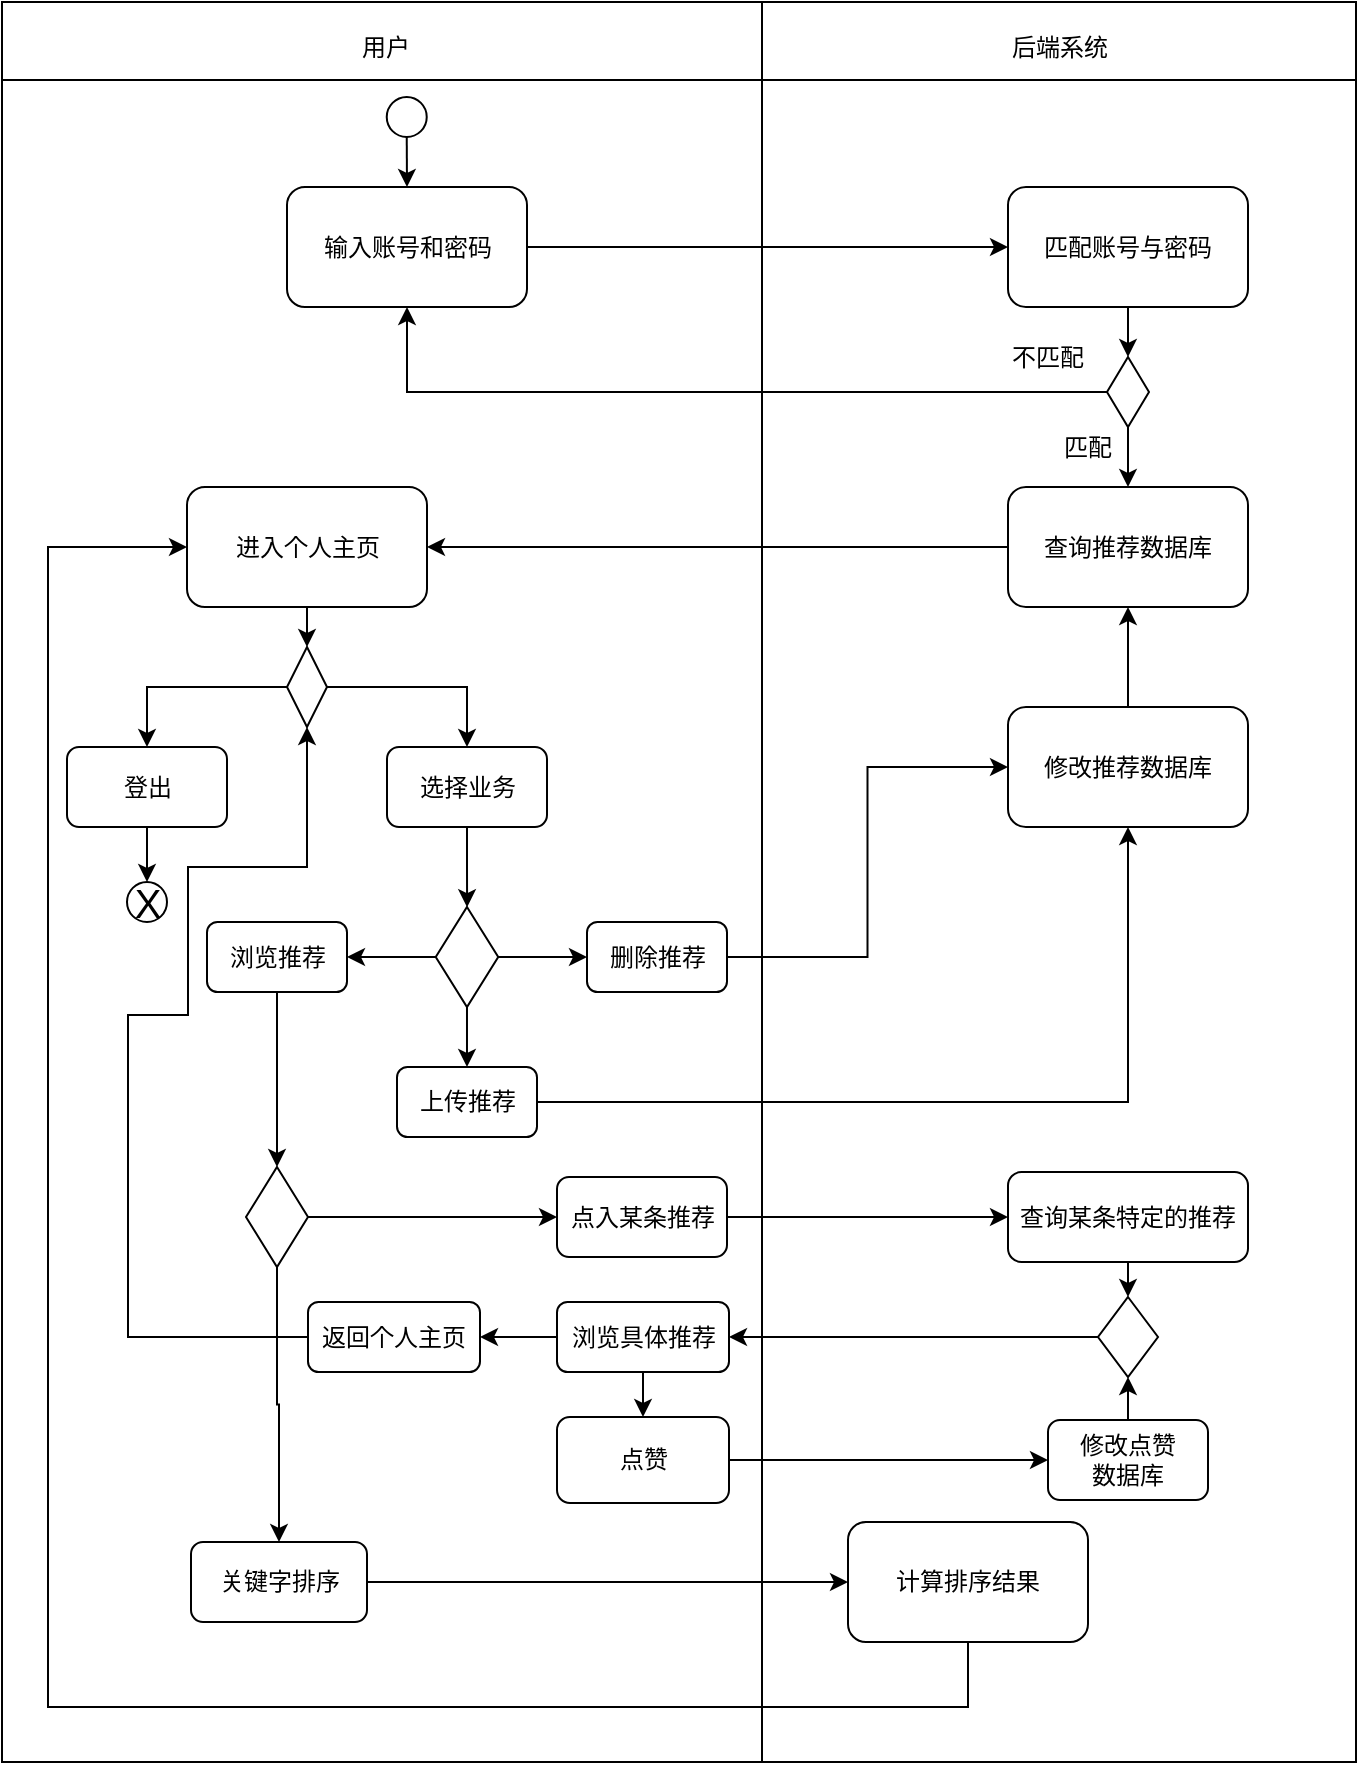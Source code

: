 <mxfile version="12.2.4" pages="1"><diagram id="JRes2WZ5ISCppnvXgMgh" name="第 1 页"><mxGraphModel dx="857" dy="620" grid="1" gridSize="10" guides="1" tooltips="1" connect="1" arrows="1" fold="1" page="1" pageScale="1" pageWidth="827" pageHeight="1169" math="0" shadow="0"><root><mxCell id="0"/><mxCell id="1" parent="0"/><mxCell id="3" value="" style="shape=internalStorage;whiteSpace=wrap;html=1;backgroundOutline=1;dx=380;dy=39;" parent="1" vertex="1"><mxGeometry x="30" y="30" width="677" height="880" as="geometry"/></mxCell><mxCell id="4" value="用户" style="text;html=1;strokeColor=none;fillColor=none;align=center;verticalAlign=middle;whiteSpace=wrap;rounded=0;" parent="1" vertex="1"><mxGeometry x="202.37" y="42.5" width="40" height="20" as="geometry"/></mxCell><mxCell id="5" value="后端系统" style="text;html=1;strokeColor=none;fillColor=none;align=center;verticalAlign=middle;whiteSpace=wrap;rounded=0;" parent="1" vertex="1"><mxGeometry x="513.5" y="42.5" width="90" height="20" as="geometry"/></mxCell><mxCell id="62" style="edgeStyle=orthogonalEdgeStyle;rounded=0;orthogonalLoop=1;jettySize=auto;html=1;exitX=0.5;exitY=1;exitDx=0;exitDy=0;entryX=0.5;entryY=0;entryDx=0;entryDy=0;" parent="1" source="6" target="60" edge="1"><mxGeometry relative="1" as="geometry"/></mxCell><mxCell id="6" value="" style="ellipse;whiteSpace=wrap;html=1;aspect=fixed;fillColor=none;" parent="1" vertex="1"><mxGeometry x="222.37" y="77.5" width="20" height="20" as="geometry"/></mxCell><mxCell id="8" value="匹配账号与密码" style="rounded=1;whiteSpace=wrap;html=1;" parent="1" vertex="1"><mxGeometry x="533" y="122.5" width="120" height="60" as="geometry"/></mxCell><mxCell id="57" style="edgeStyle=orthogonalEdgeStyle;rounded=0;orthogonalLoop=1;jettySize=auto;html=1;exitX=0.5;exitY=1;exitDx=0;exitDy=0;entryX=0.5;entryY=0;entryDx=0;entryDy=0;" parent="1" source="11" target="31" edge="1"><mxGeometry relative="1" as="geometry"/></mxCell><mxCell id="63" style="edgeStyle=orthogonalEdgeStyle;rounded=0;orthogonalLoop=1;jettySize=auto;html=1;exitX=0;exitY=0.5;exitDx=0;exitDy=0;" parent="1" source="11" target="60" edge="1"><mxGeometry relative="1" as="geometry"/></mxCell><mxCell id="11" value="" style="rhombus;whiteSpace=wrap;html=1;" parent="1" vertex="1"><mxGeometry x="582.5" y="207.5" width="21" height="35" as="geometry"/></mxCell><mxCell id="12" value="" style="endArrow=classic;html=1;exitX=0.5;exitY=1;exitDx=0;exitDy=0;entryX=0.5;entryY=0;entryDx=0;entryDy=0;" parent="1" source="8" target="11" edge="1"><mxGeometry width="50" height="50" relative="1" as="geometry"><mxPoint x="423" y="292.5" as="sourcePoint"/><mxPoint x="473" y="242.5" as="targetPoint"/></mxGeometry></mxCell><mxCell id="14" value="不匹配" style="text;html=1;strokeColor=none;fillColor=none;align=center;verticalAlign=middle;whiteSpace=wrap;rounded=0;" parent="1" vertex="1"><mxGeometry x="533" y="197.5" width="40" height="20" as="geometry"/></mxCell><mxCell id="48" style="edgeStyle=orthogonalEdgeStyle;rounded=0;orthogonalLoop=1;jettySize=auto;html=1;exitX=0.5;exitY=1;exitDx=0;exitDy=0;entryX=0.5;entryY=0;entryDx=0;entryDy=0;" parent="1" source="15" target="47" edge="1"><mxGeometry relative="1" as="geometry"/></mxCell><mxCell id="15" value="进入个人主页" style="rounded=1;whiteSpace=wrap;html=1;" parent="1" vertex="1"><mxGeometry x="122.5" y="272.5" width="120" height="60" as="geometry"/></mxCell><mxCell id="18" value="匹配" style="text;html=1;strokeColor=none;fillColor=none;align=center;verticalAlign=middle;whiteSpace=wrap;rounded=0;" parent="1" vertex="1"><mxGeometry x="553" y="242.5" width="40" height="20" as="geometry"/></mxCell><mxCell id="27" style="edgeStyle=orthogonalEdgeStyle;rounded=0;orthogonalLoop=1;jettySize=auto;html=1;exitX=1;exitY=0.5;exitDx=0;exitDy=0;entryX=0;entryY=0.5;entryDx=0;entryDy=0;" parent="1" source="19" target="24" edge="1"><mxGeometry relative="1" as="geometry"/></mxCell><mxCell id="28" style="edgeStyle=orthogonalEdgeStyle;rounded=0;orthogonalLoop=1;jettySize=auto;html=1;exitX=0.5;exitY=1;exitDx=0;exitDy=0;entryX=0.5;entryY=0;entryDx=0;entryDy=0;" parent="1" source="19" target="26" edge="1"><mxGeometry relative="1" as="geometry"/></mxCell><mxCell id="29" style="edgeStyle=orthogonalEdgeStyle;rounded=0;orthogonalLoop=1;jettySize=auto;html=1;exitX=0;exitY=0.5;exitDx=0;exitDy=0;entryX=1;entryY=0.5;entryDx=0;entryDy=0;" parent="1" source="19" target="23" edge="1"><mxGeometry relative="1" as="geometry"/></mxCell><mxCell id="19" value="" style="rhombus;whiteSpace=wrap;html=1;" parent="1" vertex="1"><mxGeometry x="246.87" y="482.5" width="31.25" height="50" as="geometry"/></mxCell><mxCell id="22" style="edgeStyle=orthogonalEdgeStyle;rounded=0;orthogonalLoop=1;jettySize=auto;html=1;exitX=0.5;exitY=1;exitDx=0;exitDy=0;" parent="1" source="20" target="19" edge="1"><mxGeometry relative="1" as="geometry"/></mxCell><mxCell id="20" value="选择业务" style="rounded=1;whiteSpace=wrap;html=1;" parent="1" vertex="1"><mxGeometry x="222.5" y="402.5" width="80" height="40" as="geometry"/></mxCell><mxCell id="71" style="edgeStyle=orthogonalEdgeStyle;rounded=0;orthogonalLoop=1;jettySize=auto;html=1;exitX=0.5;exitY=1;exitDx=0;exitDy=0;entryX=0.5;entryY=0;entryDx=0;entryDy=0;" parent="1" source="23" target="70" edge="1"><mxGeometry relative="1" as="geometry"/></mxCell><mxCell id="23" value="浏览推荐" style="rounded=1;whiteSpace=wrap;html=1;" parent="1" vertex="1"><mxGeometry x="132.5" y="490" width="70" height="35" as="geometry"/></mxCell><mxCell id="64" style="edgeStyle=orthogonalEdgeStyle;rounded=0;orthogonalLoop=1;jettySize=auto;html=1;exitX=1;exitY=0.5;exitDx=0;exitDy=0;entryX=0;entryY=0.5;entryDx=0;entryDy=0;" parent="1" source="24" target="30" edge="1"><mxGeometry relative="1" as="geometry"/></mxCell><mxCell id="24" value="删除推荐" style="rounded=1;whiteSpace=wrap;html=1;" parent="1" vertex="1"><mxGeometry x="322.5" y="490" width="70" height="35" as="geometry"/></mxCell><mxCell id="65" style="edgeStyle=orthogonalEdgeStyle;rounded=0;orthogonalLoop=1;jettySize=auto;html=1;exitX=1;exitY=0.5;exitDx=0;exitDy=0;" parent="1" source="26" target="30" edge="1"><mxGeometry relative="1" as="geometry"/></mxCell><mxCell id="26" value="上传推荐" style="rounded=1;whiteSpace=wrap;html=1;" parent="1" vertex="1"><mxGeometry x="227.5" y="562.5" width="70" height="35" as="geometry"/></mxCell><mxCell id="66" style="edgeStyle=orthogonalEdgeStyle;rounded=0;orthogonalLoop=1;jettySize=auto;html=1;exitX=0.5;exitY=0;exitDx=0;exitDy=0;" parent="1" source="30" target="31" edge="1"><mxGeometry relative="1" as="geometry"/></mxCell><mxCell id="30" value="修改推荐数据库" style="rounded=1;whiteSpace=wrap;html=1;" parent="1" vertex="1"><mxGeometry x="533" y="382.5" width="120" height="60" as="geometry"/></mxCell><mxCell id="59" style="edgeStyle=orthogonalEdgeStyle;rounded=0;orthogonalLoop=1;jettySize=auto;html=1;exitX=0;exitY=0.5;exitDx=0;exitDy=0;entryX=1;entryY=0.5;entryDx=0;entryDy=0;" parent="1" source="31" target="15" edge="1"><mxGeometry relative="1" as="geometry"/></mxCell><mxCell id="31" value="查询推荐数据库" style="rounded=1;whiteSpace=wrap;html=1;" parent="1" vertex="1"><mxGeometry x="533" y="272.5" width="120" height="60" as="geometry"/></mxCell><mxCell id="55" style="edgeStyle=orthogonalEdgeStyle;rounded=0;orthogonalLoop=1;jettySize=auto;html=1;exitX=0.5;exitY=1;exitDx=0;exitDy=0;entryX=0.5;entryY=0;entryDx=0;entryDy=0;" parent="1" source="46" target="52" edge="1"><mxGeometry relative="1" as="geometry"/></mxCell><mxCell id="46" value="登出" style="rounded=1;whiteSpace=wrap;html=1;" parent="1" vertex="1"><mxGeometry x="62.5" y="402.5" width="80" height="40" as="geometry"/></mxCell><mxCell id="49" style="edgeStyle=orthogonalEdgeStyle;rounded=0;orthogonalLoop=1;jettySize=auto;html=1;exitX=1;exitY=0.5;exitDx=0;exitDy=0;entryX=0.5;entryY=0;entryDx=0;entryDy=0;" parent="1" source="47" target="20" edge="1"><mxGeometry relative="1" as="geometry"><Array as="points"><mxPoint x="263" y="372.5"/></Array></mxGeometry></mxCell><mxCell id="50" style="edgeStyle=orthogonalEdgeStyle;rounded=0;orthogonalLoop=1;jettySize=auto;html=1;exitX=0;exitY=0.5;exitDx=0;exitDy=0;" parent="1" source="47" target="46" edge="1"><mxGeometry relative="1" as="geometry"/></mxCell><mxCell id="47" value="" style="rhombus;whiteSpace=wrap;html=1;fillColor=none;gradientColor=#ffffff;" parent="1" vertex="1"><mxGeometry x="172.5" y="352.5" width="20" height="40" as="geometry"/></mxCell><mxCell id="52" value="X" style="ellipse;whiteSpace=wrap;html=1;aspect=fixed;fillColor=none;gradientColor=none;fontSize=20;" parent="1" vertex="1"><mxGeometry x="92.5" y="470" width="20" height="20" as="geometry"/></mxCell><mxCell id="61" style="edgeStyle=orthogonalEdgeStyle;rounded=0;orthogonalLoop=1;jettySize=auto;html=1;exitX=1;exitY=0.5;exitDx=0;exitDy=0;" parent="1" source="60" target="8" edge="1"><mxGeometry relative="1" as="geometry"/></mxCell><mxCell id="60" value="输入账号和密码" style="rounded=1;whiteSpace=wrap;html=1;fillColor=none;gradientColor=#ffffff;" parent="1" vertex="1"><mxGeometry x="172.5" y="122.5" width="120" height="60" as="geometry"/></mxCell><mxCell id="86" style="edgeStyle=orthogonalEdgeStyle;rounded=0;orthogonalLoop=1;jettySize=auto;html=1;exitX=0.5;exitY=1;exitDx=0;exitDy=0;entryX=0.5;entryY=0;entryDx=0;entryDy=0;" parent="1" source="67" target="85" edge="1"><mxGeometry relative="1" as="geometry"/></mxCell><mxCell id="67" value="查询某条特定的推荐" style="rounded=1;whiteSpace=wrap;html=1;fillColor=none;gradientColor=#ffffff;" parent="1" vertex="1"><mxGeometry x="533" y="615" width="120" height="45" as="geometry"/></mxCell><mxCell id="77" style="edgeStyle=orthogonalEdgeStyle;rounded=0;orthogonalLoop=1;jettySize=auto;html=1;exitX=1;exitY=0.5;exitDx=0;exitDy=0;entryX=0;entryY=0.5;entryDx=0;entryDy=0;" parent="1" source="69" target="76" edge="1"><mxGeometry relative="1" as="geometry"/></mxCell><mxCell id="69" value="关键字排序" style="rounded=1;whiteSpace=wrap;html=1;fillColor=none;gradientColor=#ffffff;" parent="1" vertex="1"><mxGeometry x="124.5" y="800" width="88" height="40" as="geometry"/></mxCell><mxCell id="74" style="edgeStyle=orthogonalEdgeStyle;rounded=0;orthogonalLoop=1;jettySize=auto;html=1;exitX=1;exitY=0.5;exitDx=0;exitDy=0;entryX=0;entryY=0.5;entryDx=0;entryDy=0;" parent="1" source="70" target="72" edge="1"><mxGeometry relative="1" as="geometry"/></mxCell><mxCell id="102" style="edgeStyle=orthogonalEdgeStyle;rounded=0;orthogonalLoop=1;jettySize=auto;html=1;exitX=0.5;exitY=1;exitDx=0;exitDy=0;" parent="1" source="70" target="69" edge="1"><mxGeometry relative="1" as="geometry"/></mxCell><mxCell id="70" value="" style="rhombus;whiteSpace=wrap;html=1;fillColor=none;gradientColor=#ffffff;" parent="1" vertex="1"><mxGeometry x="152" y="612.5" width="31" height="50" as="geometry"/></mxCell><mxCell id="75" style="edgeStyle=orthogonalEdgeStyle;rounded=0;orthogonalLoop=1;jettySize=auto;html=1;exitX=1;exitY=0.5;exitDx=0;exitDy=0;entryX=0;entryY=0.5;entryDx=0;entryDy=0;" parent="1" source="72" target="67" edge="1"><mxGeometry relative="1" as="geometry"/></mxCell><mxCell id="72" value="点入某条推荐" style="rounded=1;whiteSpace=wrap;html=1;fillColor=none;gradientColor=#ffffff;" parent="1" vertex="1"><mxGeometry x="307.5" y="617.5" width="85" height="40" as="geometry"/></mxCell><mxCell id="89" style="edgeStyle=orthogonalEdgeStyle;rounded=0;orthogonalLoop=1;jettySize=auto;html=1;exitX=0.5;exitY=1;exitDx=0;exitDy=0;entryX=0;entryY=0.5;entryDx=0;entryDy=0;" parent="1" source="76" target="15" edge="1"><mxGeometry relative="1" as="geometry"><Array as="points"><mxPoint x="513" y="882.5"/><mxPoint x="53" y="882.5"/><mxPoint x="53" y="302.5"/></Array></mxGeometry></mxCell><mxCell id="76" value="计算排序结果" style="rounded=1;whiteSpace=wrap;html=1;fillColor=none;gradientColor=#ffffff;" parent="1" vertex="1"><mxGeometry x="453" y="790" width="120" height="60" as="geometry"/></mxCell><mxCell id="93" style="edgeStyle=orthogonalEdgeStyle;rounded=0;orthogonalLoop=1;jettySize=auto;html=1;exitX=0.5;exitY=1;exitDx=0;exitDy=0;entryX=0.5;entryY=0;entryDx=0;entryDy=0;" parent="1" source="83" target="91" edge="1"><mxGeometry relative="1" as="geometry"/></mxCell><mxCell id="99" style="edgeStyle=orthogonalEdgeStyle;rounded=0;orthogonalLoop=1;jettySize=auto;html=1;exitX=0;exitY=0.5;exitDx=0;exitDy=0;entryX=1;entryY=0.5;entryDx=0;entryDy=0;" parent="1" source="83" target="98" edge="1"><mxGeometry relative="1" as="geometry"/></mxCell><mxCell id="83" value="浏览具体推荐" style="rounded=1;whiteSpace=wrap;html=1;fillColor=none;gradientColor=#ffffff;" parent="1" vertex="1"><mxGeometry x="307.5" y="680" width="86" height="35" as="geometry"/></mxCell><mxCell id="87" style="edgeStyle=orthogonalEdgeStyle;rounded=0;orthogonalLoop=1;jettySize=auto;html=1;exitX=0;exitY=0.5;exitDx=0;exitDy=0;entryX=1;entryY=0.5;entryDx=0;entryDy=0;" parent="1" source="85" target="83" edge="1"><mxGeometry relative="1" as="geometry"/></mxCell><mxCell id="85" value="" style="rhombus;whiteSpace=wrap;html=1;fillColor=none;gradientColor=#ffffff;" parent="1" vertex="1"><mxGeometry x="578" y="677.5" width="30" height="40" as="geometry"/></mxCell><mxCell id="94" style="edgeStyle=orthogonalEdgeStyle;rounded=0;orthogonalLoop=1;jettySize=auto;html=1;exitX=0.5;exitY=0;exitDx=0;exitDy=0;entryX=0.5;entryY=1;entryDx=0;entryDy=0;" parent="1" source="88" target="85" edge="1"><mxGeometry relative="1" as="geometry"/></mxCell><mxCell id="88" value="修改点赞&lt;br&gt;数据库" style="rounded=1;whiteSpace=wrap;html=1;fillColor=none;gradientColor=#ffffff;" parent="1" vertex="1"><mxGeometry x="553" y="739" width="80" height="40" as="geometry"/></mxCell><mxCell id="92" style="edgeStyle=orthogonalEdgeStyle;rounded=0;orthogonalLoop=1;jettySize=auto;html=1;exitX=1;exitY=0.5;exitDx=0;exitDy=0;entryX=0;entryY=0.5;entryDx=0;entryDy=0;" parent="1" source="91" target="88" edge="1"><mxGeometry relative="1" as="geometry"/></mxCell><mxCell id="91" value="点赞" style="rounded=1;whiteSpace=wrap;html=1;fillColor=none;gradientColor=#ffffff;" parent="1" vertex="1"><mxGeometry x="307.5" y="737.5" width="86" height="43" as="geometry"/></mxCell><mxCell id="101" style="edgeStyle=orthogonalEdgeStyle;rounded=0;orthogonalLoop=1;jettySize=auto;html=1;exitX=0;exitY=0.5;exitDx=0;exitDy=0;entryX=0.5;entryY=1;entryDx=0;entryDy=0;" parent="1" source="98" target="47" edge="1"><mxGeometry relative="1" as="geometry"><Array as="points"><mxPoint x="93" y="697.5"/><mxPoint x="93" y="536.5"/><mxPoint x="123" y="536.5"/><mxPoint x="123" y="462.5"/><mxPoint x="183" y="462.5"/></Array></mxGeometry></mxCell><mxCell id="98" value="返回个人主页" style="rounded=1;whiteSpace=wrap;html=1;fillColor=none;gradientColor=#ffffff;" parent="1" vertex="1"><mxGeometry x="183" y="680" width="86" height="35" as="geometry"/></mxCell></root></mxGraphModel></diagram></mxfile>